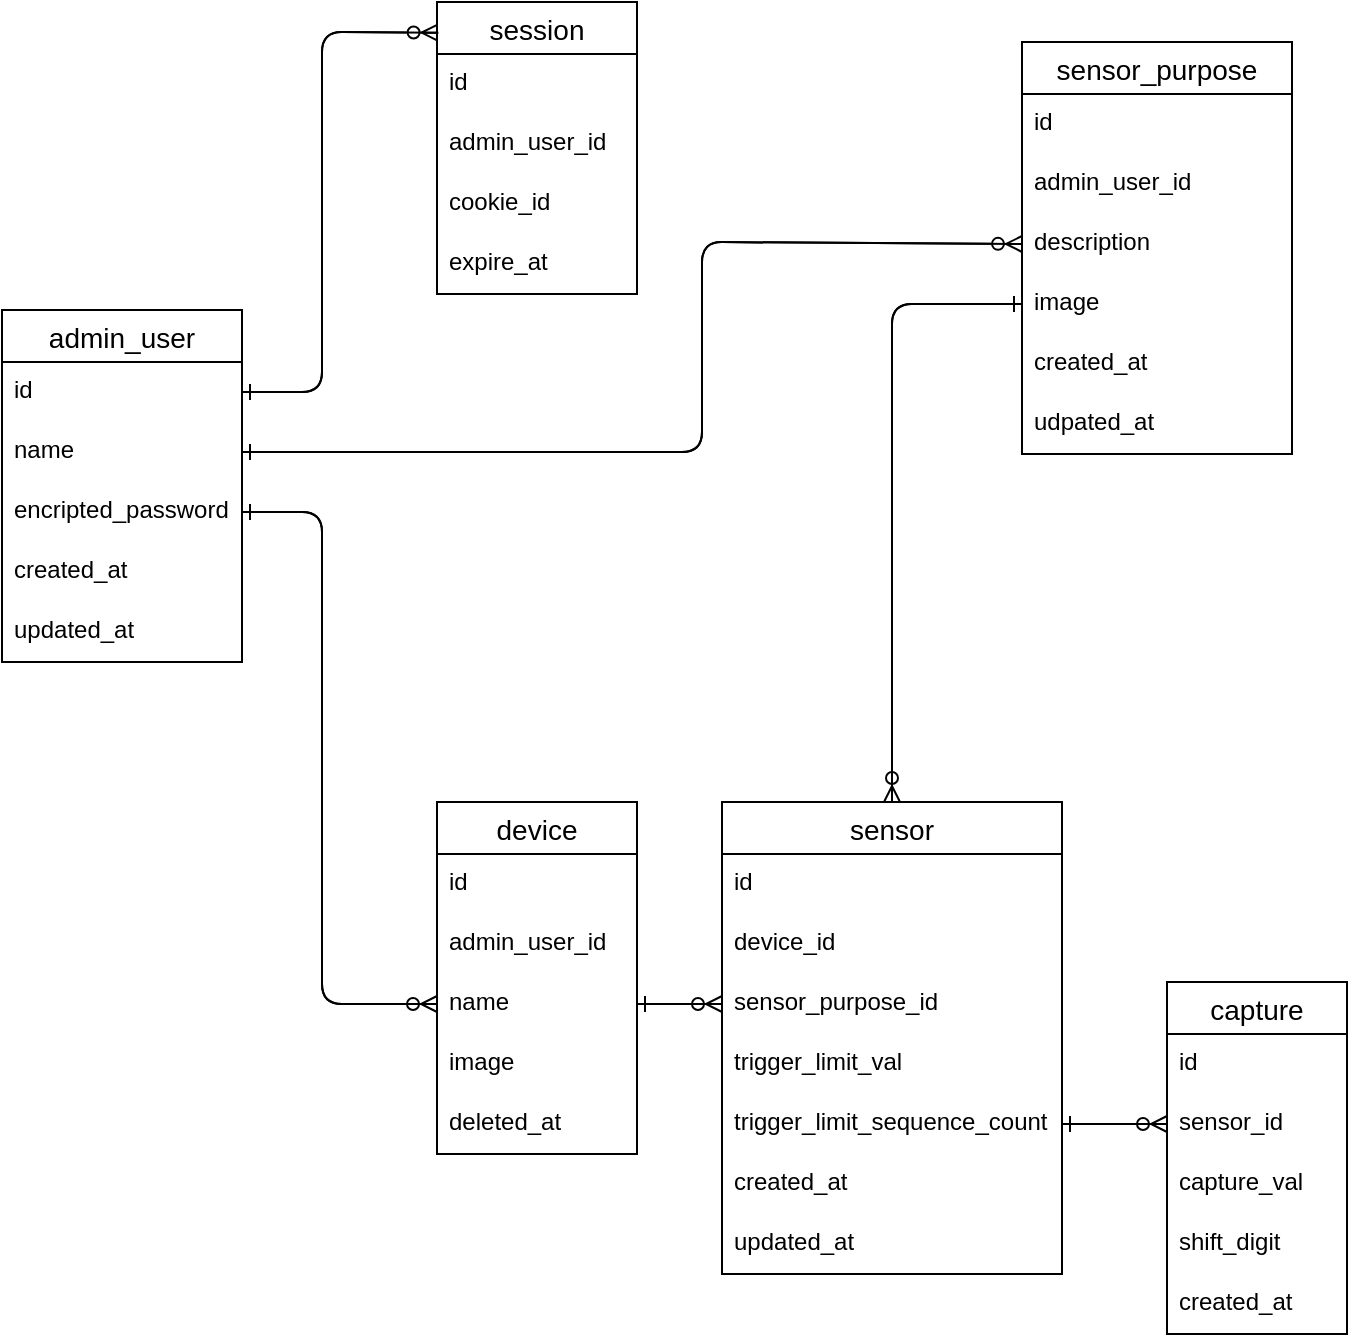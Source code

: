 <mxfile>
    <diagram id="W9ctiZbLAhhsvoLFMwV4" name="Page-1">
        <mxGraphModel dx="1130" dy="1871" grid="1" gridSize="10" guides="1" tooltips="1" connect="1" arrows="1" fold="1" page="1" pageScale="1" pageWidth="850" pageHeight="1100" math="0" shadow="0">
            <root>
                <mxCell id="0"/>
                <mxCell id="1" parent="0"/>
                <mxCell id="23" value="admin_user" style="swimlane;fontStyle=0;childLayout=stackLayout;horizontal=1;startSize=26;horizontalStack=0;resizeParent=1;resizeParentMax=0;resizeLast=0;collapsible=1;marginBottom=0;align=center;fontSize=14;" parent="1" vertex="1">
                    <mxGeometry x="190" y="-176" width="120" height="176" as="geometry">
                        <mxRectangle x="410" y="100" width="110" height="30" as="alternateBounds"/>
                    </mxGeometry>
                </mxCell>
                <mxCell id="24" value="id&#10;&#10;" style="text;strokeColor=none;fillColor=none;spacingLeft=4;spacingRight=4;overflow=hidden;rotatable=0;points=[[0,0.5],[1,0.5]];portConstraint=eastwest;fontSize=12;" parent="23" vertex="1">
                    <mxGeometry y="26" width="120" height="30" as="geometry"/>
                </mxCell>
                <mxCell id="25" value="name" style="text;strokeColor=none;fillColor=none;spacingLeft=4;spacingRight=4;overflow=hidden;rotatable=0;points=[[0,0.5],[1,0.5]];portConstraint=eastwest;fontSize=12;" parent="23" vertex="1">
                    <mxGeometry y="56" width="120" height="30" as="geometry"/>
                </mxCell>
                <mxCell id="45" value="encripted_password" style="text;strokeColor=none;fillColor=none;spacingLeft=4;spacingRight=4;overflow=hidden;rotatable=0;points=[[0,0.5],[1,0.5]];portConstraint=eastwest;fontSize=12;" parent="23" vertex="1">
                    <mxGeometry y="86" width="120" height="30" as="geometry"/>
                </mxCell>
                <mxCell id="44" value="created_at" style="text;strokeColor=none;fillColor=none;spacingLeft=4;spacingRight=4;overflow=hidden;rotatable=0;points=[[0,0.5],[1,0.5]];portConstraint=eastwest;fontSize=12;" parent="23" vertex="1">
                    <mxGeometry y="116" width="120" height="30" as="geometry"/>
                </mxCell>
                <mxCell id="43" value="updated_at" style="text;strokeColor=none;fillColor=none;spacingLeft=4;spacingRight=4;overflow=hidden;rotatable=0;points=[[0,0.5],[1,0.5]];portConstraint=eastwest;fontSize=12;" parent="23" vertex="1">
                    <mxGeometry y="146" width="120" height="30" as="geometry"/>
                </mxCell>
                <mxCell id="46" value="device" style="swimlane;fontStyle=0;childLayout=stackLayout;horizontal=1;startSize=26;horizontalStack=0;resizeParent=1;resizeParentMax=0;resizeLast=0;collapsible=1;marginBottom=0;align=center;fontSize=14;" parent="1" vertex="1">
                    <mxGeometry x="407.5" y="70" width="100" height="176" as="geometry">
                        <mxRectangle x="410" y="100" width="110" height="30" as="alternateBounds"/>
                    </mxGeometry>
                </mxCell>
                <mxCell id="47" value="id&#10;&#10;" style="text;strokeColor=none;fillColor=none;spacingLeft=4;spacingRight=4;overflow=hidden;rotatable=0;points=[[0,0.5],[1,0.5]];portConstraint=eastwest;fontSize=12;" parent="46" vertex="1">
                    <mxGeometry y="26" width="100" height="30" as="geometry"/>
                </mxCell>
                <mxCell id="48" value="admin_user_id" style="text;strokeColor=none;fillColor=none;spacingLeft=4;spacingRight=4;overflow=hidden;rotatable=0;points=[[0,0.5],[1,0.5]];portConstraint=eastwest;fontSize=12;" parent="46" vertex="1">
                    <mxGeometry y="56" width="100" height="30" as="geometry"/>
                </mxCell>
                <mxCell id="51" value="name" style="text;strokeColor=none;fillColor=none;spacingLeft=4;spacingRight=4;overflow=hidden;rotatable=0;points=[[0,0.5],[1,0.5]];portConstraint=eastwest;fontSize=12;" parent="46" vertex="1">
                    <mxGeometry y="86" width="100" height="30" as="geometry"/>
                </mxCell>
                <mxCell id="54" value="image" style="text;strokeColor=none;fillColor=none;spacingLeft=4;spacingRight=4;overflow=hidden;rotatable=0;points=[[0,0.5],[1,0.5]];portConstraint=eastwest;fontSize=12;" parent="46" vertex="1">
                    <mxGeometry y="116" width="100" height="30" as="geometry"/>
                </mxCell>
                <mxCell id="56" value="deleted_at" style="text;strokeColor=none;fillColor=none;spacingLeft=4;spacingRight=4;overflow=hidden;rotatable=0;points=[[0,0.5],[1,0.5]];portConstraint=eastwest;fontSize=12;" parent="46" vertex="1">
                    <mxGeometry y="146" width="100" height="30" as="geometry"/>
                </mxCell>
                <mxCell id="57" value="sensor_purpose" style="swimlane;fontStyle=0;childLayout=stackLayout;horizontal=1;startSize=26;horizontalStack=0;resizeParent=1;resizeParentMax=0;resizeLast=0;collapsible=1;marginBottom=0;align=center;fontSize=14;" parent="1" vertex="1">
                    <mxGeometry x="700" y="-310" width="135" height="206" as="geometry">
                        <mxRectangle x="410" y="100" width="110" height="30" as="alternateBounds"/>
                    </mxGeometry>
                </mxCell>
                <mxCell id="58" value="id&#10;&#10;" style="text;strokeColor=none;fillColor=none;spacingLeft=4;spacingRight=4;overflow=hidden;rotatable=0;points=[[0,0.5],[1,0.5]];portConstraint=eastwest;fontSize=12;" parent="57" vertex="1">
                    <mxGeometry y="26" width="135" height="30" as="geometry"/>
                </mxCell>
                <mxCell id="152" value="admin_user_id" style="text;strokeColor=none;fillColor=none;spacingLeft=4;spacingRight=4;overflow=hidden;rotatable=0;points=[[0,0.5],[1,0.5]];portConstraint=eastwest;fontSize=12;" parent="57" vertex="1">
                    <mxGeometry y="56" width="135" height="30" as="geometry"/>
                </mxCell>
                <mxCell id="59" value="description" style="text;strokeColor=none;fillColor=none;spacingLeft=4;spacingRight=4;overflow=hidden;rotatable=0;points=[[0,0.5],[1,0.5]];portConstraint=eastwest;fontSize=12;" parent="57" vertex="1">
                    <mxGeometry y="86" width="135" height="30" as="geometry"/>
                </mxCell>
                <mxCell id="153" value="image" style="text;strokeColor=none;fillColor=none;spacingLeft=4;spacingRight=4;overflow=hidden;rotatable=0;points=[[0,0.5],[1,0.5]];portConstraint=eastwest;fontSize=12;" parent="57" vertex="1">
                    <mxGeometry y="116" width="135" height="30" as="geometry"/>
                </mxCell>
                <mxCell id="60" value="created_at" style="text;strokeColor=none;fillColor=none;spacingLeft=4;spacingRight=4;overflow=hidden;rotatable=0;points=[[0,0.5],[1,0.5]];portConstraint=eastwest;fontSize=12;" parent="57" vertex="1">
                    <mxGeometry y="146" width="135" height="30" as="geometry"/>
                </mxCell>
                <mxCell id="61" value="udpated_at" style="text;strokeColor=none;fillColor=none;spacingLeft=4;spacingRight=4;overflow=hidden;rotatable=0;points=[[0,0.5],[1,0.5]];portConstraint=eastwest;fontSize=12;" parent="57" vertex="1">
                    <mxGeometry y="176" width="135" height="30" as="geometry"/>
                </mxCell>
                <mxCell id="85" value="capture" style="swimlane;fontStyle=0;childLayout=stackLayout;horizontal=1;startSize=26;horizontalStack=0;resizeParent=1;resizeParentMax=0;resizeLast=0;collapsible=1;marginBottom=0;align=center;fontSize=14;" parent="1" vertex="1">
                    <mxGeometry x="772.5" y="160" width="90" height="176" as="geometry">
                        <mxRectangle x="410" y="100" width="110" height="30" as="alternateBounds"/>
                    </mxGeometry>
                </mxCell>
                <mxCell id="87" value="id" style="text;strokeColor=none;fillColor=none;spacingLeft=4;spacingRight=4;overflow=hidden;rotatable=0;points=[[0,0.5],[1,0.5]];portConstraint=eastwest;fontSize=12;" parent="85" vertex="1">
                    <mxGeometry y="26" width="90" height="30" as="geometry"/>
                </mxCell>
                <mxCell id="115" value="sensor_id" style="text;strokeColor=none;fillColor=none;spacingLeft=4;spacingRight=4;overflow=hidden;rotatable=0;points=[[0,0.5],[1,0.5]];portConstraint=eastwest;fontSize=12;" parent="85" vertex="1">
                    <mxGeometry y="56" width="90" height="30" as="geometry"/>
                </mxCell>
                <mxCell id="154" value="capture_val" style="text;strokeColor=none;fillColor=none;spacingLeft=4;spacingRight=4;overflow=hidden;rotatable=0;points=[[0,0.5],[1,0.5]];portConstraint=eastwest;fontSize=12;" vertex="1" parent="85">
                    <mxGeometry y="86" width="90" height="30" as="geometry"/>
                </mxCell>
                <mxCell id="90" value="shift_digit" style="text;strokeColor=none;fillColor=none;spacingLeft=4;spacingRight=4;overflow=hidden;rotatable=0;points=[[0,0.5],[1,0.5]];portConstraint=eastwest;fontSize=12;" parent="85" vertex="1">
                    <mxGeometry y="116" width="90" height="30" as="geometry"/>
                </mxCell>
                <mxCell id="93" value="created_at" style="text;strokeColor=none;fillColor=none;spacingLeft=4;spacingRight=4;overflow=hidden;rotatable=0;points=[[0,0.5],[1,0.5]];portConstraint=eastwest;fontSize=12;" parent="85" vertex="1">
                    <mxGeometry y="146" width="90" height="30" as="geometry"/>
                </mxCell>
                <mxCell id="94" value="sensor" style="swimlane;fontStyle=0;childLayout=stackLayout;horizontal=1;startSize=26;horizontalStack=0;resizeParent=1;resizeParentMax=0;resizeLast=0;collapsible=1;marginBottom=0;align=center;fontSize=14;" parent="1" vertex="1">
                    <mxGeometry x="550" y="70" width="170" height="236" as="geometry">
                        <mxRectangle x="410" y="100" width="110" height="30" as="alternateBounds"/>
                    </mxGeometry>
                </mxCell>
                <mxCell id="95" value="id" style="text;strokeColor=none;fillColor=none;spacingLeft=4;spacingRight=4;overflow=hidden;rotatable=0;points=[[0,0.5],[1,0.5]];portConstraint=eastwest;fontSize=12;" parent="94" vertex="1">
                    <mxGeometry y="26" width="170" height="30" as="geometry"/>
                </mxCell>
                <mxCell id="99" value="device_id" style="text;strokeColor=none;fillColor=none;spacingLeft=4;spacingRight=4;overflow=hidden;rotatable=0;points=[[0,0.5],[1,0.5]];portConstraint=eastwest;fontSize=12;" parent="94" vertex="1">
                    <mxGeometry y="56" width="170" height="30" as="geometry"/>
                </mxCell>
                <mxCell id="98" value="sensor_purpose_id" style="text;strokeColor=none;fillColor=none;spacingLeft=4;spacingRight=4;overflow=hidden;rotatable=0;points=[[0,0.5],[1,0.5]];portConstraint=eastwest;fontSize=12;" parent="94" vertex="1">
                    <mxGeometry y="86" width="170" height="30" as="geometry"/>
                </mxCell>
                <mxCell id="100" value="trigger_limit_val" style="text;strokeColor=none;fillColor=none;spacingLeft=4;spacingRight=4;overflow=hidden;rotatable=0;points=[[0,0.5],[1,0.5]];portConstraint=eastwest;fontSize=12;" parent="94" vertex="1">
                    <mxGeometry y="116" width="170" height="30" as="geometry"/>
                </mxCell>
                <mxCell id="114" value="trigger_limit_sequence_count" style="text;strokeColor=none;fillColor=none;spacingLeft=4;spacingRight=4;overflow=hidden;rotatable=0;points=[[0,0.5],[1,0.5]];portConstraint=eastwest;fontSize=12;" parent="94" vertex="1">
                    <mxGeometry y="146" width="170" height="30" as="geometry"/>
                </mxCell>
                <mxCell id="96" value="created_at" style="text;strokeColor=none;fillColor=none;spacingLeft=4;spacingRight=4;overflow=hidden;rotatable=0;points=[[0,0.5],[1,0.5]];portConstraint=eastwest;fontSize=12;" parent="94" vertex="1">
                    <mxGeometry y="176" width="170" height="30" as="geometry"/>
                </mxCell>
                <mxCell id="97" value="updated_at" style="text;strokeColor=none;fillColor=none;spacingLeft=4;spacingRight=4;overflow=hidden;rotatable=0;points=[[0,0.5],[1,0.5]];portConstraint=eastwest;fontSize=12;" parent="94" vertex="1">
                    <mxGeometry y="206" width="170" height="30" as="geometry"/>
                </mxCell>
                <mxCell id="118" style="html=1;exitX=1;exitY=0.5;exitDx=0;exitDy=0;endArrow=ERzeroToMany;endFill=0;entryX=0;entryY=0.5;entryDx=0;entryDy=0;" parent="1" source="45" target="51" edge="1">
                    <mxGeometry relative="1" as="geometry">
                        <Array as="points">
                            <mxPoint x="350" y="-75"/>
                            <mxPoint x="350" y="171"/>
                        </Array>
                    </mxGeometry>
                </mxCell>
                <mxCell id="120" style="edgeStyle=none;html=1;exitX=0;exitY=0.5;exitDx=0;exitDy=0;startArrow=none;startFill=0;endArrow=ERone;endFill=0;entryX=1;entryY=0.5;entryDx=0;entryDy=0;" parent="1" source="51" target="45" edge="1">
                    <mxGeometry relative="1" as="geometry">
                        <mxPoint x="530" y="151.038" as="targetPoint"/>
                        <Array as="points">
                            <mxPoint x="350" y="171"/>
                            <mxPoint x="350" y="-75"/>
                        </Array>
                    </mxGeometry>
                </mxCell>
                <mxCell id="125" style="edgeStyle=none;html=1;entryX=0;entryY=0.5;entryDx=0;entryDy=0;startArrow=none;startFill=0;endArrow=ERzeroToMany;endFill=0;exitX=1;exitY=0.5;exitDx=0;exitDy=0;" parent="1" source="51" target="98" edge="1">
                    <mxGeometry relative="1" as="geometry">
                        <mxPoint x="730" y="150" as="sourcePoint"/>
                        <mxPoint x="760" y="170" as="targetPoint"/>
                    </mxGeometry>
                </mxCell>
                <mxCell id="126" style="edgeStyle=none;html=1;exitX=0;exitY=0.5;exitDx=0;exitDy=0;entryX=1;entryY=0.5;entryDx=0;entryDy=0;startArrow=none;startFill=0;endArrow=ERone;endFill=0;" parent="1" source="98" target="51" edge="1">
                    <mxGeometry relative="1" as="geometry">
                        <mxPoint x="760" y="170" as="sourcePoint"/>
                        <mxPoint x="760.15" y="120.48" as="targetPoint"/>
                    </mxGeometry>
                </mxCell>
                <mxCell id="127" style="edgeStyle=none;html=1;exitX=1;exitY=0.5;exitDx=0;exitDy=0;startArrow=none;startFill=0;endArrow=ERzeroToMany;endFill=0;entryX=0;entryY=0.5;entryDx=0;entryDy=0;" parent="1" source="114" target="115" edge="1">
                    <mxGeometry relative="1" as="geometry">
                        <mxPoint x="800" y="200.936" as="targetPoint"/>
                    </mxGeometry>
                </mxCell>
                <mxCell id="128" style="edgeStyle=none;html=1;exitX=0;exitY=0.5;exitDx=0;exitDy=0;startArrow=none;startFill=0;endArrow=ERone;endFill=0;entryX=1;entryY=0.5;entryDx=0;entryDy=0;" parent="1" source="115" target="114" edge="1">
                    <mxGeometry relative="1" as="geometry">
                        <mxPoint x="740" y="200.994" as="targetPoint"/>
                    </mxGeometry>
                </mxCell>
                <mxCell id="136" style="edgeStyle=none;html=1;startArrow=none;startFill=0;endArrow=ERzeroToMany;endFill=0;exitX=0;exitY=0.5;exitDx=0;exitDy=0;" parent="1" source="153" target="94" edge="1">
                    <mxGeometry relative="1" as="geometry">
                        <mxPoint x="780" y="20.0" as="targetPoint"/>
                        <mxPoint x="670" y="-190" as="sourcePoint"/>
                        <Array as="points">
                            <mxPoint x="635" y="-179"/>
                            <mxPoint x="635" y="1"/>
                        </Array>
                    </mxGeometry>
                </mxCell>
                <mxCell id="137" style="edgeStyle=none;html=1;exitX=0.5;exitY=0;exitDx=0;exitDy=0;startArrow=none;startFill=0;endArrow=ERone;endFill=0;entryX=0;entryY=0.5;entryDx=0;entryDy=0;" parent="1" source="94" target="153" edge="1">
                    <mxGeometry relative="1" as="geometry">
                        <mxPoint x="580" as="targetPoint"/>
                        <mxPoint x="780" y="20.0" as="sourcePoint"/>
                        <Array as="points">
                            <mxPoint x="635" y="1"/>
                            <mxPoint x="635" y="-179"/>
                        </Array>
                    </mxGeometry>
                </mxCell>
                <mxCell id="138" value="session" style="swimlane;fontStyle=0;childLayout=stackLayout;horizontal=1;startSize=26;horizontalStack=0;resizeParent=1;resizeParentMax=0;resizeLast=0;collapsible=1;marginBottom=0;align=center;fontSize=14;" parent="1" vertex="1">
                    <mxGeometry x="407.5" y="-330" width="100" height="146" as="geometry">
                        <mxRectangle x="410" y="100" width="110" height="30" as="alternateBounds"/>
                    </mxGeometry>
                </mxCell>
                <mxCell id="139" value="id&#10;&#10;" style="text;strokeColor=none;fillColor=none;spacingLeft=4;spacingRight=4;overflow=hidden;rotatable=0;points=[[0,0.5],[1,0.5]];portConstraint=eastwest;fontSize=12;" parent="138" vertex="1">
                    <mxGeometry y="26" width="100" height="30" as="geometry"/>
                </mxCell>
                <mxCell id="140" value="admin_user_id" style="text;strokeColor=none;fillColor=none;spacingLeft=4;spacingRight=4;overflow=hidden;rotatable=0;points=[[0,0.5],[1,0.5]];portConstraint=eastwest;fontSize=12;" parent="138" vertex="1">
                    <mxGeometry y="56" width="100" height="30" as="geometry"/>
                </mxCell>
                <mxCell id="141" value="cookie_id" style="text;strokeColor=none;fillColor=none;spacingLeft=4;spacingRight=4;overflow=hidden;rotatable=0;points=[[0,0.5],[1,0.5]];portConstraint=eastwest;fontSize=12;" parent="138" vertex="1">
                    <mxGeometry y="86" width="100" height="30" as="geometry"/>
                </mxCell>
                <mxCell id="142" value="expire_at" style="text;strokeColor=none;fillColor=none;spacingLeft=4;spacingRight=4;overflow=hidden;rotatable=0;points=[[0,0.5],[1,0.5]];portConstraint=eastwest;fontSize=12;" parent="138" vertex="1">
                    <mxGeometry y="116" width="100" height="30" as="geometry"/>
                </mxCell>
                <mxCell id="146" style="edgeStyle=none;html=1;exitX=1;exitY=0.5;exitDx=0;exitDy=0;startArrow=none;startFill=0;endArrow=ERzeroToMany;endFill=0;entryX=0.003;entryY=0.105;entryDx=0;entryDy=0;entryPerimeter=0;" parent="1" source="24" target="138" edge="1">
                    <mxGeometry relative="1" as="geometry">
                        <mxPoint x="455" y="-229" as="targetPoint"/>
                        <mxPoint x="340" y="-160" as="sourcePoint"/>
                        <Array as="points">
                            <mxPoint x="350" y="-135"/>
                            <mxPoint x="350" y="-285"/>
                            <mxPoint x="350" y="-315"/>
                        </Array>
                    </mxGeometry>
                </mxCell>
                <mxCell id="147" style="edgeStyle=none;html=1;exitX=0.007;exitY=0.105;exitDx=0;exitDy=0;startArrow=none;startFill=0;endArrow=ERone;endFill=0;entryX=1;entryY=0.5;entryDx=0;entryDy=0;exitPerimeter=0;" parent="1" source="138" target="24" edge="1">
                    <mxGeometry relative="1" as="geometry">
                        <mxPoint x="340" y="-160" as="targetPoint"/>
                        <mxPoint x="455" y="-229" as="sourcePoint"/>
                        <Array as="points">
                            <mxPoint x="350" y="-315"/>
                            <mxPoint x="350" y="-135"/>
                        </Array>
                    </mxGeometry>
                </mxCell>
                <mxCell id="150" style="edgeStyle=none;html=1;entryX=0;entryY=0.5;entryDx=0;entryDy=0;startArrow=none;startFill=0;endArrow=ERzeroToMany;endFill=0;exitX=1;exitY=0.5;exitDx=0;exitDy=0;" parent="1" source="25" target="59" edge="1">
                    <mxGeometry relative="1" as="geometry">
                        <mxPoint x="330" y="-100" as="sourcePoint"/>
                        <mxPoint x="372.5" y="-100" as="targetPoint"/>
                        <Array as="points">
                            <mxPoint x="540" y="-105"/>
                            <mxPoint x="540" y="-210"/>
                        </Array>
                    </mxGeometry>
                </mxCell>
                <mxCell id="151" style="edgeStyle=none;html=1;exitX=0;exitY=0.5;exitDx=0;exitDy=0;entryX=1;entryY=0.5;entryDx=0;entryDy=0;startArrow=none;startFill=0;endArrow=ERone;endFill=0;" parent="1" source="59" target="25" edge="1">
                    <mxGeometry relative="1" as="geometry">
                        <mxPoint x="372.5" y="-100" as="sourcePoint"/>
                        <mxPoint x="330" y="-100" as="targetPoint"/>
                        <Array as="points">
                            <mxPoint x="540" y="-210"/>
                            <mxPoint x="540" y="-105"/>
                        </Array>
                    </mxGeometry>
                </mxCell>
            </root>
        </mxGraphModel>
    </diagram>
</mxfile>